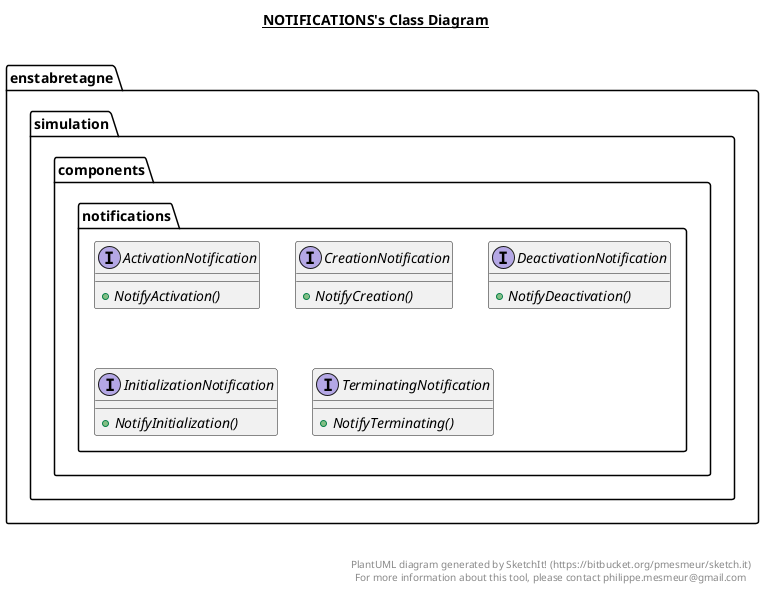 @startuml

title __NOTIFICATIONS's Class Diagram__\n

  namespace enstabretagne.simulation.components {
    namespace notifications {
      interface enstabretagne.simulation.components.notifications.ActivationNotification {
          {abstract} + NotifyActivation()
      }
    }
  }
  

  namespace enstabretagne.simulation.components {
    namespace notifications {
      interface enstabretagne.simulation.components.notifications.CreationNotification {
          {abstract} + NotifyCreation()
      }
    }
  }
  

  namespace enstabretagne.simulation.components {
    namespace notifications {
      interface enstabretagne.simulation.components.notifications.DeactivationNotification {
          {abstract} + NotifyDeactivation()
      }
    }
  }
  

  namespace enstabretagne.simulation.components {
    namespace notifications {
      interface enstabretagne.simulation.components.notifications.InitializationNotification {
          {abstract} + NotifyInitialization()
      }
    }
  }
  

  namespace enstabretagne.simulation.components {
    namespace notifications {
      interface enstabretagne.simulation.components.notifications.TerminatingNotification {
          {abstract} + NotifyTerminating()
      }
    }
  }
  



right footer


PlantUML diagram generated by SketchIt! (https://bitbucket.org/pmesmeur/sketch.it)
For more information about this tool, please contact philippe.mesmeur@gmail.com
endfooter

@enduml
